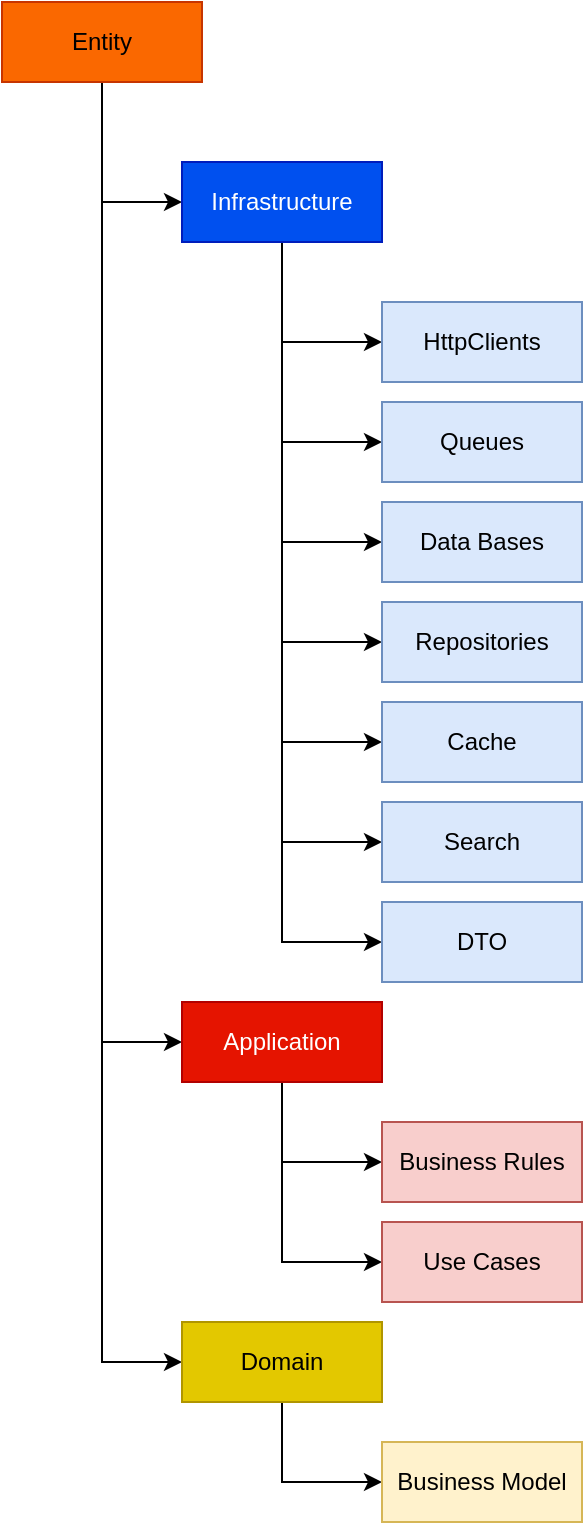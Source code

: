 <mxfile version="20.6.2" type="github">
  <diagram id="2ZsqQe0dOqjN9ybj5MjV" name="Page-1">
    <mxGraphModel dx="1018" dy="690" grid="1" gridSize="10" guides="1" tooltips="1" connect="1" arrows="1" fold="1" page="1" pageScale="1" pageWidth="850" pageHeight="1100" math="0" shadow="0">
      <root>
        <mxCell id="0" />
        <mxCell id="1" parent="0" />
        <mxCell id="lxGiYIYCSCongt8XNovX-3" style="edgeStyle=orthogonalEdgeStyle;rounded=0;orthogonalLoop=1;jettySize=auto;html=1;entryX=0;entryY=0.5;entryDx=0;entryDy=0;" edge="1" parent="1" source="lxGiYIYCSCongt8XNovX-1" target="lxGiYIYCSCongt8XNovX-2">
          <mxGeometry relative="1" as="geometry" />
        </mxCell>
        <mxCell id="lxGiYIYCSCongt8XNovX-6" style="edgeStyle=orthogonalEdgeStyle;rounded=0;orthogonalLoop=1;jettySize=auto;html=1;entryX=0;entryY=0.5;entryDx=0;entryDy=0;" edge="1" parent="1" source="lxGiYIYCSCongt8XNovX-1" target="lxGiYIYCSCongt8XNovX-4">
          <mxGeometry relative="1" as="geometry" />
        </mxCell>
        <mxCell id="lxGiYIYCSCongt8XNovX-7" style="edgeStyle=orthogonalEdgeStyle;rounded=0;orthogonalLoop=1;jettySize=auto;html=1;entryX=0;entryY=0.5;entryDx=0;entryDy=0;" edge="1" parent="1" source="lxGiYIYCSCongt8XNovX-1" target="lxGiYIYCSCongt8XNovX-5">
          <mxGeometry relative="1" as="geometry" />
        </mxCell>
        <mxCell id="lxGiYIYCSCongt8XNovX-1" value="Entity" style="whiteSpace=wrap;html=1;align=center;fillColor=#fa6800;strokeColor=#C73500;fontColor=#000000;" vertex="1" parent="1">
          <mxGeometry x="110" y="40" width="100" height="40" as="geometry" />
        </mxCell>
        <mxCell id="lxGiYIYCSCongt8XNovX-14" style="edgeStyle=orthogonalEdgeStyle;rounded=0;orthogonalLoop=1;jettySize=auto;html=1;entryX=0;entryY=0.5;entryDx=0;entryDy=0;" edge="1" parent="1" source="lxGiYIYCSCongt8XNovX-2" target="lxGiYIYCSCongt8XNovX-8">
          <mxGeometry relative="1" as="geometry" />
        </mxCell>
        <mxCell id="lxGiYIYCSCongt8XNovX-16" style="edgeStyle=orthogonalEdgeStyle;rounded=0;orthogonalLoop=1;jettySize=auto;html=1;entryX=0;entryY=0.5;entryDx=0;entryDy=0;" edge="1" parent="1" source="lxGiYIYCSCongt8XNovX-2" target="lxGiYIYCSCongt8XNovX-9">
          <mxGeometry relative="1" as="geometry">
            <mxPoint x="290" y="260" as="targetPoint" />
          </mxGeometry>
        </mxCell>
        <mxCell id="lxGiYIYCSCongt8XNovX-17" style="edgeStyle=orthogonalEdgeStyle;rounded=0;orthogonalLoop=1;jettySize=auto;html=1;entryX=0;entryY=0.5;entryDx=0;entryDy=0;" edge="1" parent="1" source="lxGiYIYCSCongt8XNovX-2" target="lxGiYIYCSCongt8XNovX-10">
          <mxGeometry relative="1" as="geometry" />
        </mxCell>
        <mxCell id="lxGiYIYCSCongt8XNovX-18" style="edgeStyle=orthogonalEdgeStyle;rounded=0;orthogonalLoop=1;jettySize=auto;html=1;entryX=0;entryY=0.5;entryDx=0;entryDy=0;" edge="1" parent="1" source="lxGiYIYCSCongt8XNovX-2" target="lxGiYIYCSCongt8XNovX-11">
          <mxGeometry relative="1" as="geometry">
            <mxPoint x="260" y="360" as="targetPoint" />
          </mxGeometry>
        </mxCell>
        <mxCell id="lxGiYIYCSCongt8XNovX-19" style="edgeStyle=orthogonalEdgeStyle;rounded=0;orthogonalLoop=1;jettySize=auto;html=1;entryX=0;entryY=0.5;entryDx=0;entryDy=0;" edge="1" parent="1" source="lxGiYIYCSCongt8XNovX-2" target="lxGiYIYCSCongt8XNovX-12">
          <mxGeometry relative="1" as="geometry" />
        </mxCell>
        <mxCell id="lxGiYIYCSCongt8XNovX-20" style="edgeStyle=orthogonalEdgeStyle;rounded=0;orthogonalLoop=1;jettySize=auto;html=1;entryX=0;entryY=0.5;entryDx=0;entryDy=0;" edge="1" parent="1" source="lxGiYIYCSCongt8XNovX-2" target="lxGiYIYCSCongt8XNovX-13">
          <mxGeometry relative="1" as="geometry">
            <mxPoint x="260" y="490" as="targetPoint" />
          </mxGeometry>
        </mxCell>
        <mxCell id="lxGiYIYCSCongt8XNovX-22" style="edgeStyle=orthogonalEdgeStyle;rounded=0;orthogonalLoop=1;jettySize=auto;html=1;entryX=0;entryY=0.5;entryDx=0;entryDy=0;" edge="1" parent="1" source="lxGiYIYCSCongt8XNovX-2" target="lxGiYIYCSCongt8XNovX-21">
          <mxGeometry relative="1" as="geometry" />
        </mxCell>
        <mxCell id="lxGiYIYCSCongt8XNovX-2" value="Infrastructure" style="whiteSpace=wrap;html=1;align=center;fillColor=#0050ef;strokeColor=#001DBC;fontColor=#ffffff;" vertex="1" parent="1">
          <mxGeometry x="200" y="120" width="100" height="40" as="geometry" />
        </mxCell>
        <mxCell id="lxGiYIYCSCongt8XNovX-25" style="edgeStyle=orthogonalEdgeStyle;rounded=0;orthogonalLoop=1;jettySize=auto;html=1;entryX=0;entryY=0.5;entryDx=0;entryDy=0;" edge="1" parent="1" source="lxGiYIYCSCongt8XNovX-4" target="lxGiYIYCSCongt8XNovX-23">
          <mxGeometry relative="1" as="geometry" />
        </mxCell>
        <mxCell id="lxGiYIYCSCongt8XNovX-26" style="edgeStyle=orthogonalEdgeStyle;rounded=0;orthogonalLoop=1;jettySize=auto;html=1;entryX=0;entryY=0.5;entryDx=0;entryDy=0;" edge="1" parent="1" source="lxGiYIYCSCongt8XNovX-4" target="lxGiYIYCSCongt8XNovX-24">
          <mxGeometry relative="1" as="geometry" />
        </mxCell>
        <mxCell id="lxGiYIYCSCongt8XNovX-4" value="Application" style="whiteSpace=wrap;html=1;align=center;fillColor=#e51400;strokeColor=#B20000;fontColor=#ffffff;" vertex="1" parent="1">
          <mxGeometry x="200" y="540" width="100" height="40" as="geometry" />
        </mxCell>
        <mxCell id="lxGiYIYCSCongt8XNovX-28" style="edgeStyle=orthogonalEdgeStyle;rounded=0;orthogonalLoop=1;jettySize=auto;html=1;entryX=0;entryY=0.5;entryDx=0;entryDy=0;" edge="1" parent="1" source="lxGiYIYCSCongt8XNovX-5" target="lxGiYIYCSCongt8XNovX-27">
          <mxGeometry relative="1" as="geometry" />
        </mxCell>
        <mxCell id="lxGiYIYCSCongt8XNovX-5" value="Domain" style="whiteSpace=wrap;html=1;align=center;fillColor=#e3c800;strokeColor=#B09500;fontColor=#000000;" vertex="1" parent="1">
          <mxGeometry x="200" y="700" width="100" height="40" as="geometry" />
        </mxCell>
        <mxCell id="lxGiYIYCSCongt8XNovX-8" value="HttpClients" style="whiteSpace=wrap;html=1;align=center;fillColor=#dae8fc;strokeColor=#6c8ebf;" vertex="1" parent="1">
          <mxGeometry x="300" y="190" width="100" height="40" as="geometry" />
        </mxCell>
        <mxCell id="lxGiYIYCSCongt8XNovX-9" value="Queues" style="whiteSpace=wrap;html=1;align=center;fillColor=#dae8fc;strokeColor=#6c8ebf;" vertex="1" parent="1">
          <mxGeometry x="300" y="240" width="100" height="40" as="geometry" />
        </mxCell>
        <mxCell id="lxGiYIYCSCongt8XNovX-10" value="Data Bases" style="whiteSpace=wrap;html=1;align=center;fillColor=#dae8fc;strokeColor=#6c8ebf;" vertex="1" parent="1">
          <mxGeometry x="300" y="290" width="100" height="40" as="geometry" />
        </mxCell>
        <mxCell id="lxGiYIYCSCongt8XNovX-11" value="Repositories" style="whiteSpace=wrap;html=1;align=center;fillColor=#dae8fc;strokeColor=#6c8ebf;" vertex="1" parent="1">
          <mxGeometry x="300" y="340" width="100" height="40" as="geometry" />
        </mxCell>
        <mxCell id="lxGiYIYCSCongt8XNovX-12" value="Cache" style="whiteSpace=wrap;html=1;align=center;fillColor=#dae8fc;strokeColor=#6c8ebf;" vertex="1" parent="1">
          <mxGeometry x="300" y="390" width="100" height="40" as="geometry" />
        </mxCell>
        <mxCell id="lxGiYIYCSCongt8XNovX-13" value="Search" style="whiteSpace=wrap;html=1;align=center;fillColor=#dae8fc;strokeColor=#6c8ebf;" vertex="1" parent="1">
          <mxGeometry x="300" y="440" width="100" height="40" as="geometry" />
        </mxCell>
        <mxCell id="lxGiYIYCSCongt8XNovX-21" value="DTO" style="whiteSpace=wrap;html=1;align=center;fillColor=#dae8fc;strokeColor=#6c8ebf;" vertex="1" parent="1">
          <mxGeometry x="300" y="490" width="100" height="40" as="geometry" />
        </mxCell>
        <mxCell id="lxGiYIYCSCongt8XNovX-23" value="Business Rules" style="whiteSpace=wrap;html=1;align=center;fillColor=#f8cecc;strokeColor=#b85450;" vertex="1" parent="1">
          <mxGeometry x="300" y="600" width="100" height="40" as="geometry" />
        </mxCell>
        <mxCell id="lxGiYIYCSCongt8XNovX-24" value="Use Cases" style="whiteSpace=wrap;html=1;align=center;fillColor=#f8cecc;strokeColor=#b85450;" vertex="1" parent="1">
          <mxGeometry x="300" y="650" width="100" height="40" as="geometry" />
        </mxCell>
        <mxCell id="lxGiYIYCSCongt8XNovX-27" value="Business Model" style="whiteSpace=wrap;html=1;align=center;fillColor=#fff2cc;strokeColor=#d6b656;" vertex="1" parent="1">
          <mxGeometry x="300" y="760" width="100" height="40" as="geometry" />
        </mxCell>
      </root>
    </mxGraphModel>
  </diagram>
</mxfile>
